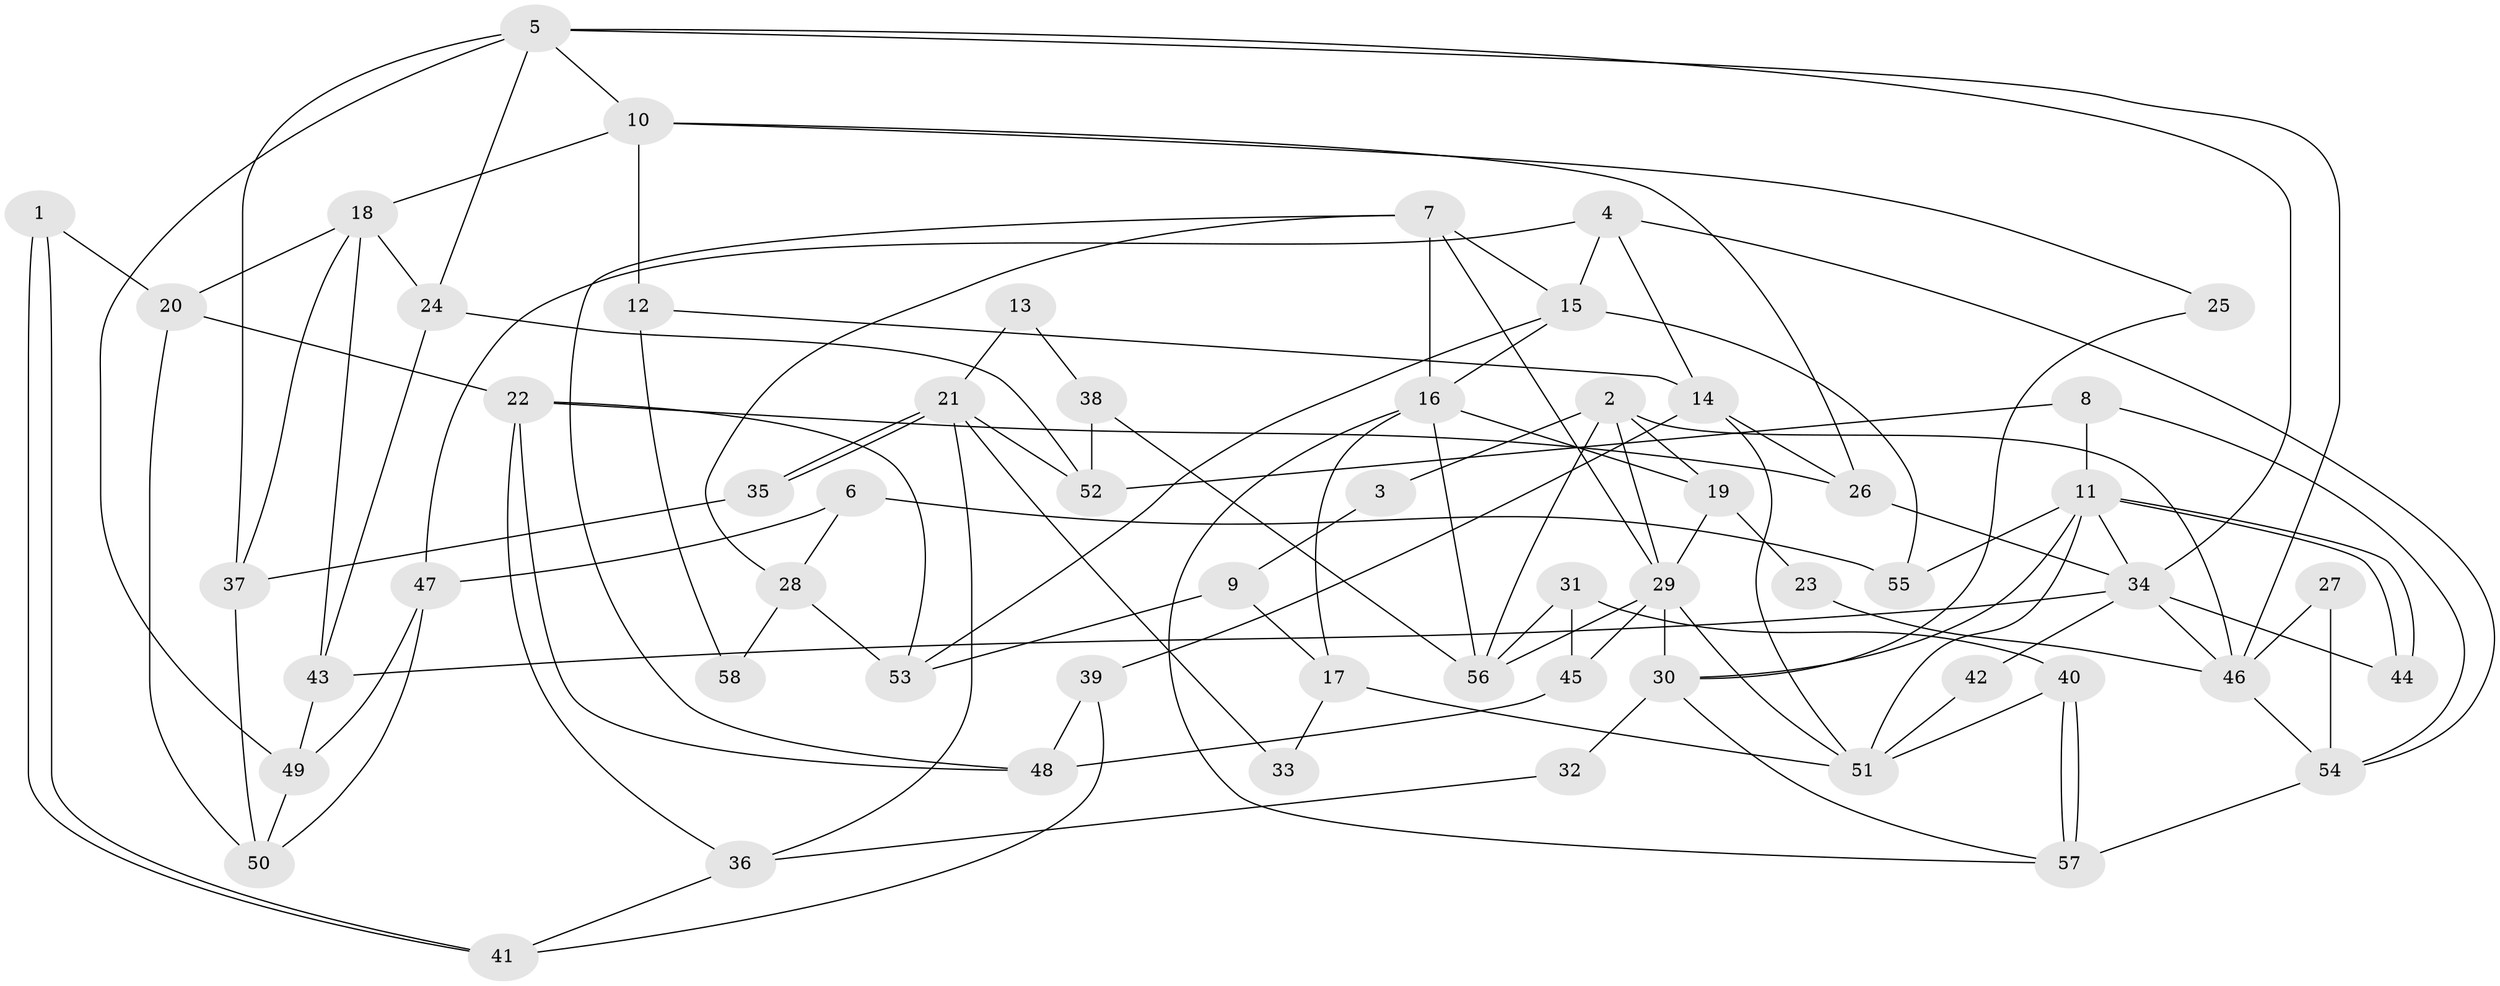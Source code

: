 // Generated by graph-tools (version 1.1) at 2025/01/03/09/25 03:01:59]
// undirected, 58 vertices, 116 edges
graph export_dot {
graph [start="1"]
  node [color=gray90,style=filled];
  1;
  2;
  3;
  4;
  5;
  6;
  7;
  8;
  9;
  10;
  11;
  12;
  13;
  14;
  15;
  16;
  17;
  18;
  19;
  20;
  21;
  22;
  23;
  24;
  25;
  26;
  27;
  28;
  29;
  30;
  31;
  32;
  33;
  34;
  35;
  36;
  37;
  38;
  39;
  40;
  41;
  42;
  43;
  44;
  45;
  46;
  47;
  48;
  49;
  50;
  51;
  52;
  53;
  54;
  55;
  56;
  57;
  58;
  1 -- 41;
  1 -- 41;
  1 -- 20;
  2 -- 19;
  2 -- 29;
  2 -- 3;
  2 -- 46;
  2 -- 56;
  3 -- 9;
  4 -- 14;
  4 -- 54;
  4 -- 15;
  4 -- 47;
  5 -- 46;
  5 -- 49;
  5 -- 10;
  5 -- 24;
  5 -- 34;
  5 -- 37;
  6 -- 55;
  6 -- 47;
  6 -- 28;
  7 -- 16;
  7 -- 48;
  7 -- 15;
  7 -- 28;
  7 -- 29;
  8 -- 11;
  8 -- 54;
  8 -- 52;
  9 -- 53;
  9 -- 17;
  10 -- 18;
  10 -- 12;
  10 -- 25;
  10 -- 26;
  11 -- 34;
  11 -- 44;
  11 -- 44;
  11 -- 30;
  11 -- 51;
  11 -- 55;
  12 -- 14;
  12 -- 58;
  13 -- 21;
  13 -- 38;
  14 -- 26;
  14 -- 51;
  14 -- 39;
  15 -- 16;
  15 -- 53;
  15 -- 55;
  16 -- 56;
  16 -- 17;
  16 -- 19;
  16 -- 57;
  17 -- 51;
  17 -- 33;
  18 -- 24;
  18 -- 37;
  18 -- 20;
  18 -- 43;
  19 -- 29;
  19 -- 23;
  20 -- 22;
  20 -- 50;
  21 -- 35;
  21 -- 35;
  21 -- 36;
  21 -- 33;
  21 -- 52;
  22 -- 53;
  22 -- 26;
  22 -- 36;
  22 -- 48;
  23 -- 46;
  24 -- 52;
  24 -- 43;
  25 -- 30;
  26 -- 34;
  27 -- 46;
  27 -- 54;
  28 -- 53;
  28 -- 58;
  29 -- 30;
  29 -- 45;
  29 -- 51;
  29 -- 56;
  30 -- 57;
  30 -- 32;
  31 -- 40;
  31 -- 56;
  31 -- 45;
  32 -- 36;
  34 -- 43;
  34 -- 42;
  34 -- 44;
  34 -- 46;
  35 -- 37;
  36 -- 41;
  37 -- 50;
  38 -- 56;
  38 -- 52;
  39 -- 48;
  39 -- 41;
  40 -- 51;
  40 -- 57;
  40 -- 57;
  42 -- 51;
  43 -- 49;
  45 -- 48;
  46 -- 54;
  47 -- 49;
  47 -- 50;
  49 -- 50;
  54 -- 57;
}
